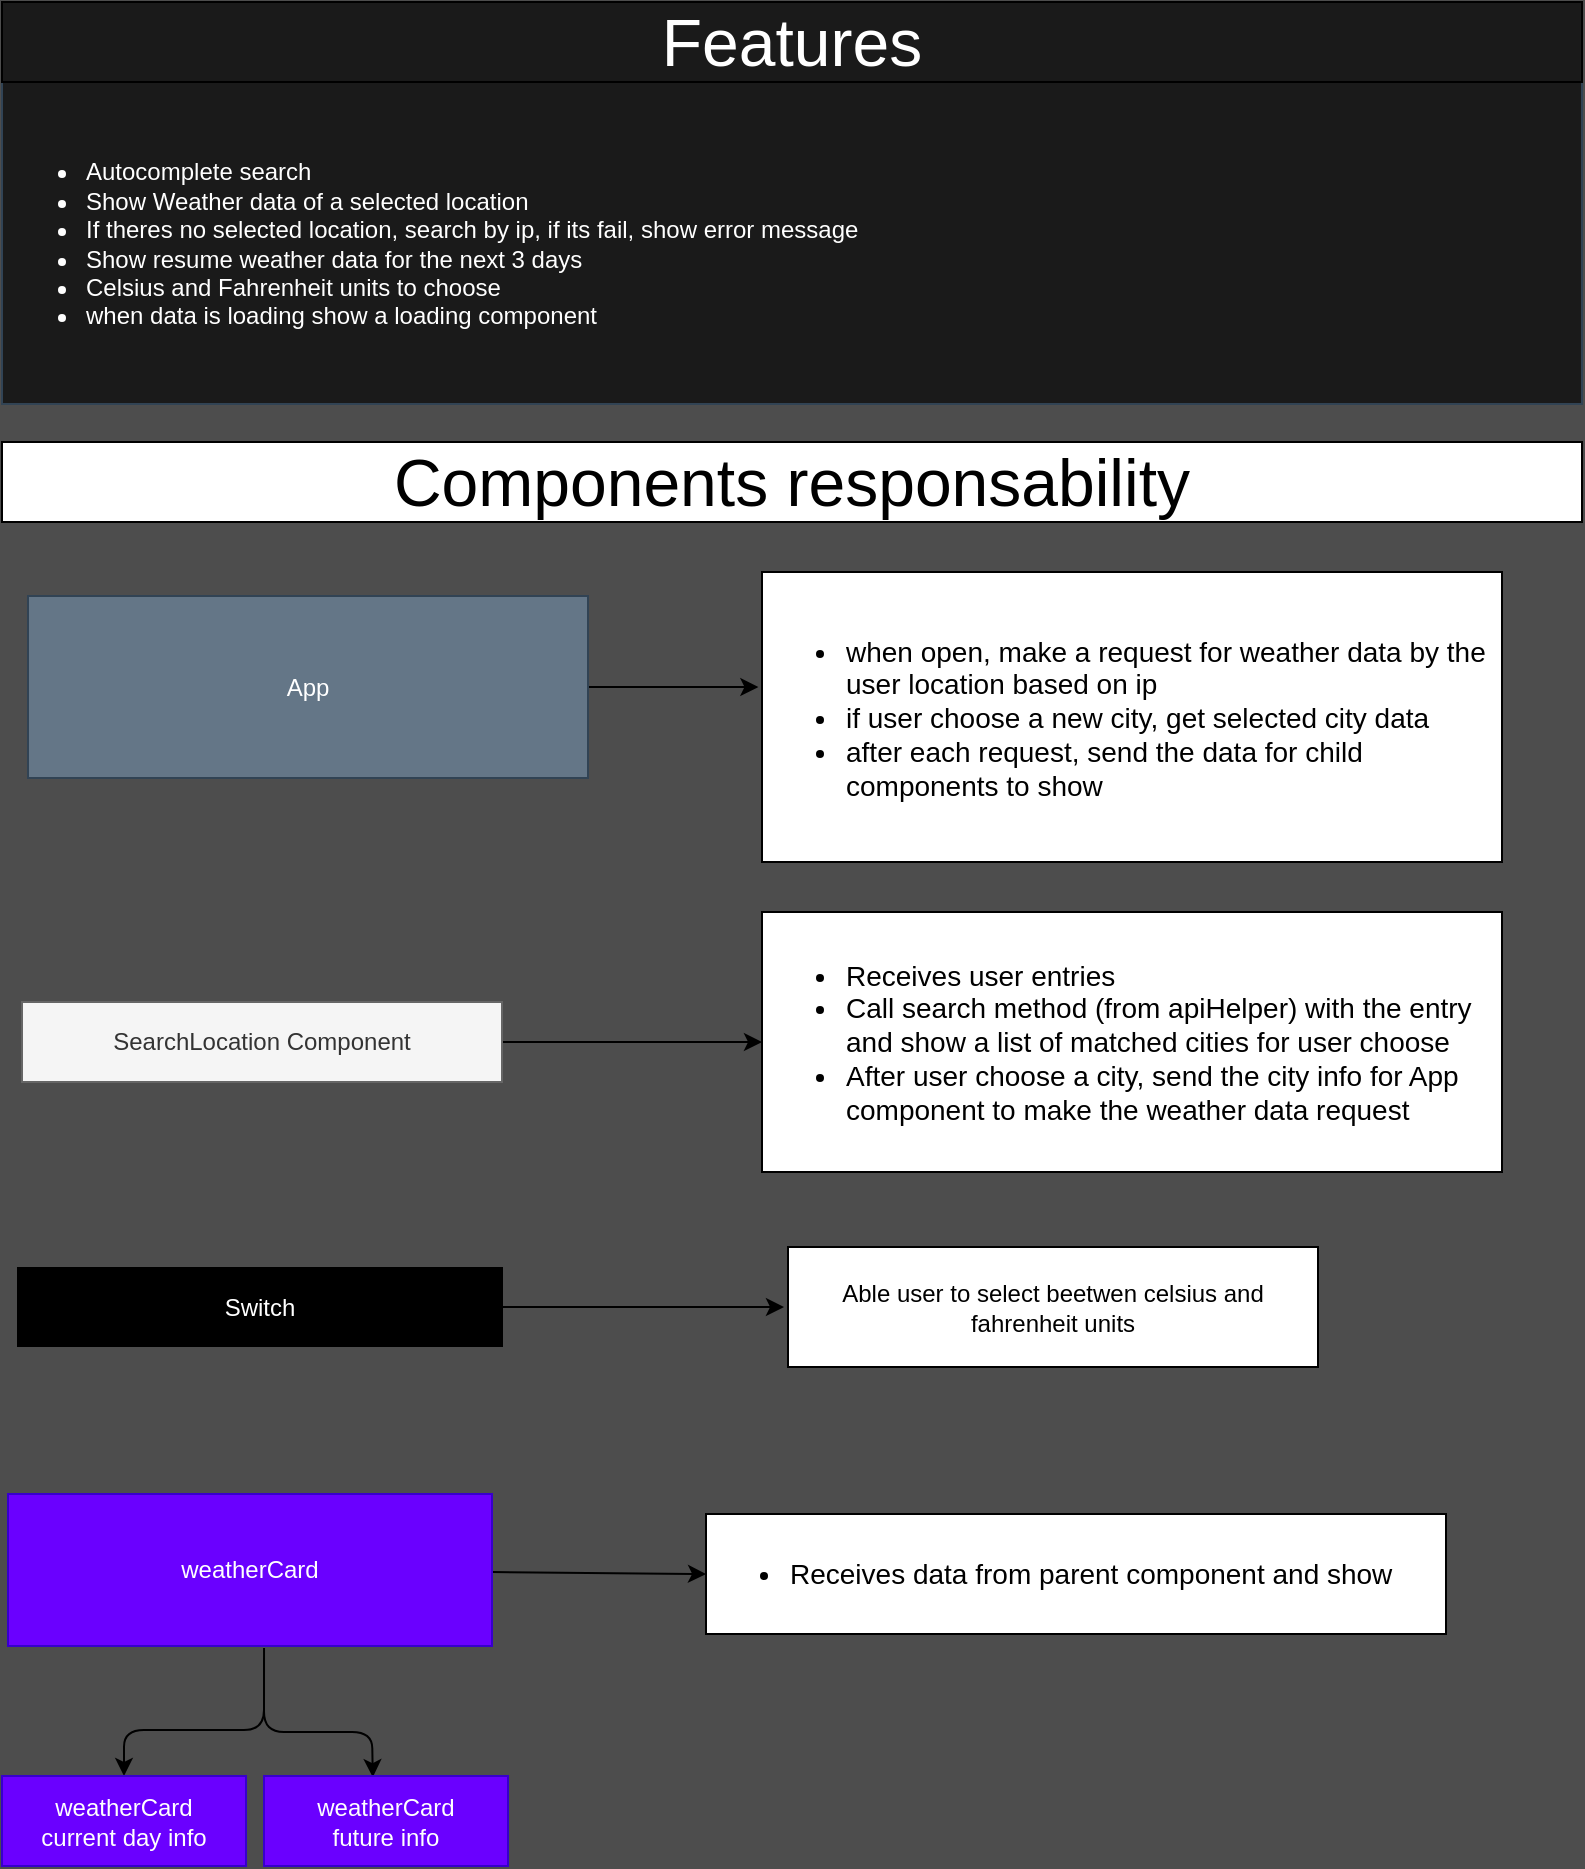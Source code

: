 <mxfile>
    <diagram id="0Xdu4I6r2NnTC5utK08y" name="Página-1">
        <mxGraphModel dx="821" dy="484" grid="0" gridSize="10" guides="1" tooltips="1" connect="1" arrows="1" fold="1" page="1" pageScale="1" pageWidth="827" pageHeight="1169" background="#4D4D4D" math="0" shadow="0">
            <root>
                <mxCell id="0"/>
                <mxCell id="1" parent="0"/>
                <mxCell id="2" value="&lt;div&gt;&lt;div&gt;&lt;br&gt;&lt;/div&gt;&lt;ul&gt;&lt;li&gt;Autocomplete search&lt;/li&gt;&lt;li&gt;Show Weather data of a selected location&lt;/li&gt;&lt;li&gt;If theres no selected location, search by ip, if its fail, show error message&lt;/li&gt;&lt;li&gt;Show resume weather data for the next 3 days&lt;/li&gt;&lt;li&gt;Celsius and Fahrenheit units to choose&lt;/li&gt;&lt;li&gt;when data is loading show a loading component&lt;/li&gt;&lt;/ul&gt;&lt;/div&gt;&lt;div&gt;&lt;br&gt;&lt;/div&gt;" style="whiteSpace=wrap;html=1;align=left;verticalAlign=middle;fillColor=#1A1A1A;fontColor=#ffffff;strokeColor=#314354;" parent="1" vertex="1">
                    <mxGeometry x="10" y="60" width="790" height="161" as="geometry"/>
                </mxCell>
                <mxCell id="3" value="Features" style="whiteSpace=wrap;html=1;fontSize=33;fillColor=#1A1A1A;fontColor=#FFFFFF;" parent="1" vertex="1">
                    <mxGeometry x="10" y="20" width="790" height="40" as="geometry"/>
                </mxCell>
                <mxCell id="5" style="edgeStyle=none;html=1;fontSize=33;entryX=0;entryY=0.5;entryDx=0;entryDy=0;" parent="1" source="4" target="7" edge="1">
                    <mxGeometry relative="1" as="geometry">
                        <mxPoint x="420" y="540" as="targetPoint"/>
                    </mxGeometry>
                </mxCell>
                <mxCell id="4" value="SearchLocation Component" style="rounded=0;whiteSpace=wrap;html=1;fillColor=#f5f5f5;strokeColor=#666666;fontColor=#333333;" parent="1" vertex="1">
                    <mxGeometry x="20" y="520" width="240" height="40" as="geometry"/>
                </mxCell>
                <mxCell id="6" value="Components responsability" style="whiteSpace=wrap;html=1;fontSize=33;" parent="1" vertex="1">
                    <mxGeometry x="10" y="240" width="790" height="40" as="geometry"/>
                </mxCell>
                <mxCell id="7" value="&lt;ul style=&quot;font-size: 14px&quot;&gt;&lt;li&gt;Receives user entries&amp;nbsp;&lt;/li&gt;&lt;li&gt;Call search method (from apiHelper) with the entry and show a list of matched cities for user choose&lt;/li&gt;&lt;li&gt;After user choose a city, send the city info for App component to make the weather data request&lt;/li&gt;&lt;/ul&gt;" style="whiteSpace=wrap;html=1;fontSize=33;align=left;" parent="1" vertex="1">
                    <mxGeometry x="390" y="475" width="370" height="130" as="geometry"/>
                </mxCell>
                <mxCell id="23" style="edgeStyle=none;html=1;entryX=0;entryY=0.5;entryDx=0;entryDy=0;" parent="1" source="9" target="13" edge="1">
                    <mxGeometry relative="1" as="geometry"/>
                </mxCell>
                <mxCell id="28" style="edgeStyle=none;html=1;entryX=0.5;entryY=0;entryDx=0;entryDy=0;" parent="1" target="29" edge="1">
                    <mxGeometry relative="1" as="geometry">
                        <mxPoint x="134" y="892" as="targetPoint"/>
                        <mxPoint x="141" y="848" as="sourcePoint"/>
                        <Array as="points">
                            <mxPoint x="141" y="884"/>
                            <mxPoint x="71" y="884"/>
                        </Array>
                    </mxGeometry>
                </mxCell>
                <mxCell id="31" style="edgeStyle=none;html=1;exitX=0.529;exitY=1.013;exitDx=0;exitDy=0;exitPerimeter=0;entryX=0.446;entryY=0.013;entryDx=0;entryDy=0;entryPerimeter=0;" parent="1" source="9" target="30" edge="1">
                    <mxGeometry relative="1" as="geometry">
                        <Array as="points">
                            <mxPoint x="141" y="885"/>
                            <mxPoint x="195" y="885"/>
                        </Array>
                    </mxGeometry>
                </mxCell>
                <mxCell id="9" value="weatherCard" style="rounded=0;whiteSpace=wrap;html=1;fillColor=#6a00ff;fontColor=#ffffff;strokeColor=#3700CC;" parent="1" vertex="1">
                    <mxGeometry x="13" y="766" width="242" height="76" as="geometry"/>
                </mxCell>
                <mxCell id="13" value="&lt;ul style=&quot;font-size: 14px&quot;&gt;&lt;li&gt;Receives data from parent component and show&lt;/li&gt;&lt;/ul&gt;" style="whiteSpace=wrap;html=1;fontSize=33;align=left;" parent="1" vertex="1">
                    <mxGeometry x="362" y="776" width="370" height="60" as="geometry"/>
                </mxCell>
                <mxCell id="21" style="edgeStyle=none;html=1;fontSize=14;" parent="1" source="20" edge="1">
                    <mxGeometry relative="1" as="geometry">
                        <mxPoint x="388.2" y="362.5" as="targetPoint"/>
                    </mxGeometry>
                </mxCell>
                <mxCell id="20" value="App" style="rounded=0;whiteSpace=wrap;html=1;spacingBottom=0;fillColor=#647687;strokeColor=#314354;fontColor=#ffffff;" parent="1" vertex="1">
                    <mxGeometry x="23" y="317" width="280" height="91" as="geometry"/>
                </mxCell>
                <mxCell id="22" value="&lt;ul style=&quot;font-size: 14px&quot;&gt;&lt;li&gt;when open, make a request for weather data by the user location based on ip&lt;/li&gt;&lt;li&gt;if user choose a new city, get selected city data&lt;/li&gt;&lt;li&gt;after each request, send the data for child components to show&amp;nbsp;&lt;/li&gt;&lt;/ul&gt;" style="whiteSpace=wrap;html=1;fontSize=33;align=left;" parent="1" vertex="1">
                    <mxGeometry x="390" y="305" width="370" height="145" as="geometry"/>
                </mxCell>
                <mxCell id="25" style="edgeStyle=none;html=1;" parent="1" source="24" edge="1">
                    <mxGeometry relative="1" as="geometry">
                        <mxPoint x="401.0" y="672.5" as="targetPoint"/>
                    </mxGeometry>
                </mxCell>
                <mxCell id="24" value="Switch" style="rounded=0;whiteSpace=wrap;html=1;fillColor=#000000;labelBackgroundColor=none;fontColor=#FFFFFF;" parent="1" vertex="1">
                    <mxGeometry x="18" y="653" width="242" height="39" as="geometry"/>
                </mxCell>
                <mxCell id="26" value="Able user to select beetwen celsius and fahrenheit units" style="whiteSpace=wrap;html=1;" parent="1" vertex="1">
                    <mxGeometry x="403" y="642.5" width="265" height="60" as="geometry"/>
                </mxCell>
                <mxCell id="29" value="weatherCard&lt;br&gt;current day info" style="rounded=0;whiteSpace=wrap;html=1;fillColor=#6a00ff;fontColor=#ffffff;strokeColor=#3700CC;" parent="1" vertex="1">
                    <mxGeometry x="10" y="907" width="122" height="45" as="geometry"/>
                </mxCell>
                <mxCell id="30" value="weatherCard&lt;br&gt;future info" style="rounded=0;whiteSpace=wrap;html=1;fillColor=#6a00ff;fontColor=#ffffff;strokeColor=#3700CC;" parent="1" vertex="1">
                    <mxGeometry x="141" y="907" width="122" height="45" as="geometry"/>
                </mxCell>
            </root>
        </mxGraphModel>
    </diagram>
</mxfile>